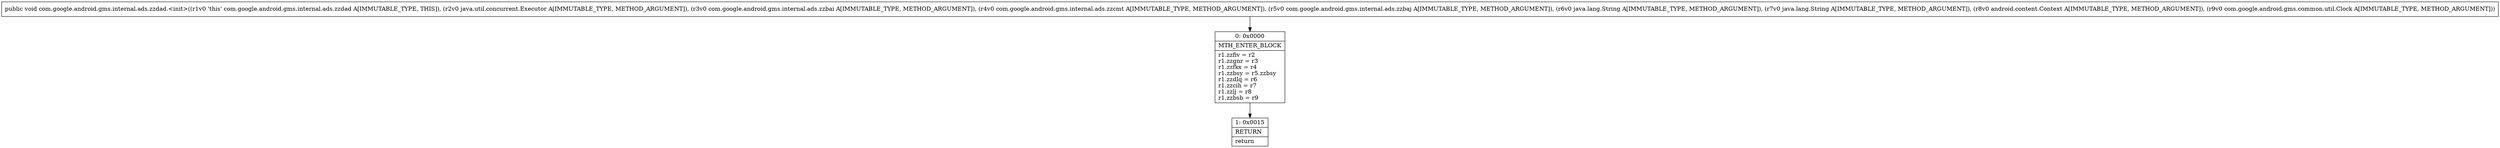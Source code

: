 digraph "CFG forcom.google.android.gms.internal.ads.zzdad.\<init\>(Ljava\/util\/concurrent\/Executor;Lcom\/google\/android\/gms\/internal\/ads\/zzbai;Lcom\/google\/android\/gms\/internal\/ads\/zzcmt;Lcom\/google\/android\/gms\/internal\/ads\/zzbaj;Ljava\/lang\/String;Ljava\/lang\/String;Landroid\/content\/Context;Lcom\/google\/android\/gms\/common\/util\/Clock;)V" {
Node_0 [shape=record,label="{0\:\ 0x0000|MTH_ENTER_BLOCK\l|r1.zzfiv = r2\lr1.zzgnr = r3\lr1.zzfkx = r4\lr1.zzbsy = r5.zzbsy\lr1.zzdlq = r6\lr1.zzcih = r7\lr1.zzlj = r8\lr1.zzbsb = r9\l}"];
Node_1 [shape=record,label="{1\:\ 0x0015|RETURN\l|return\l}"];
MethodNode[shape=record,label="{public void com.google.android.gms.internal.ads.zzdad.\<init\>((r1v0 'this' com.google.android.gms.internal.ads.zzdad A[IMMUTABLE_TYPE, THIS]), (r2v0 java.util.concurrent.Executor A[IMMUTABLE_TYPE, METHOD_ARGUMENT]), (r3v0 com.google.android.gms.internal.ads.zzbai A[IMMUTABLE_TYPE, METHOD_ARGUMENT]), (r4v0 com.google.android.gms.internal.ads.zzcmt A[IMMUTABLE_TYPE, METHOD_ARGUMENT]), (r5v0 com.google.android.gms.internal.ads.zzbaj A[IMMUTABLE_TYPE, METHOD_ARGUMENT]), (r6v0 java.lang.String A[IMMUTABLE_TYPE, METHOD_ARGUMENT]), (r7v0 java.lang.String A[IMMUTABLE_TYPE, METHOD_ARGUMENT]), (r8v0 android.content.Context A[IMMUTABLE_TYPE, METHOD_ARGUMENT]), (r9v0 com.google.android.gms.common.util.Clock A[IMMUTABLE_TYPE, METHOD_ARGUMENT])) }"];
MethodNode -> Node_0;
Node_0 -> Node_1;
}

